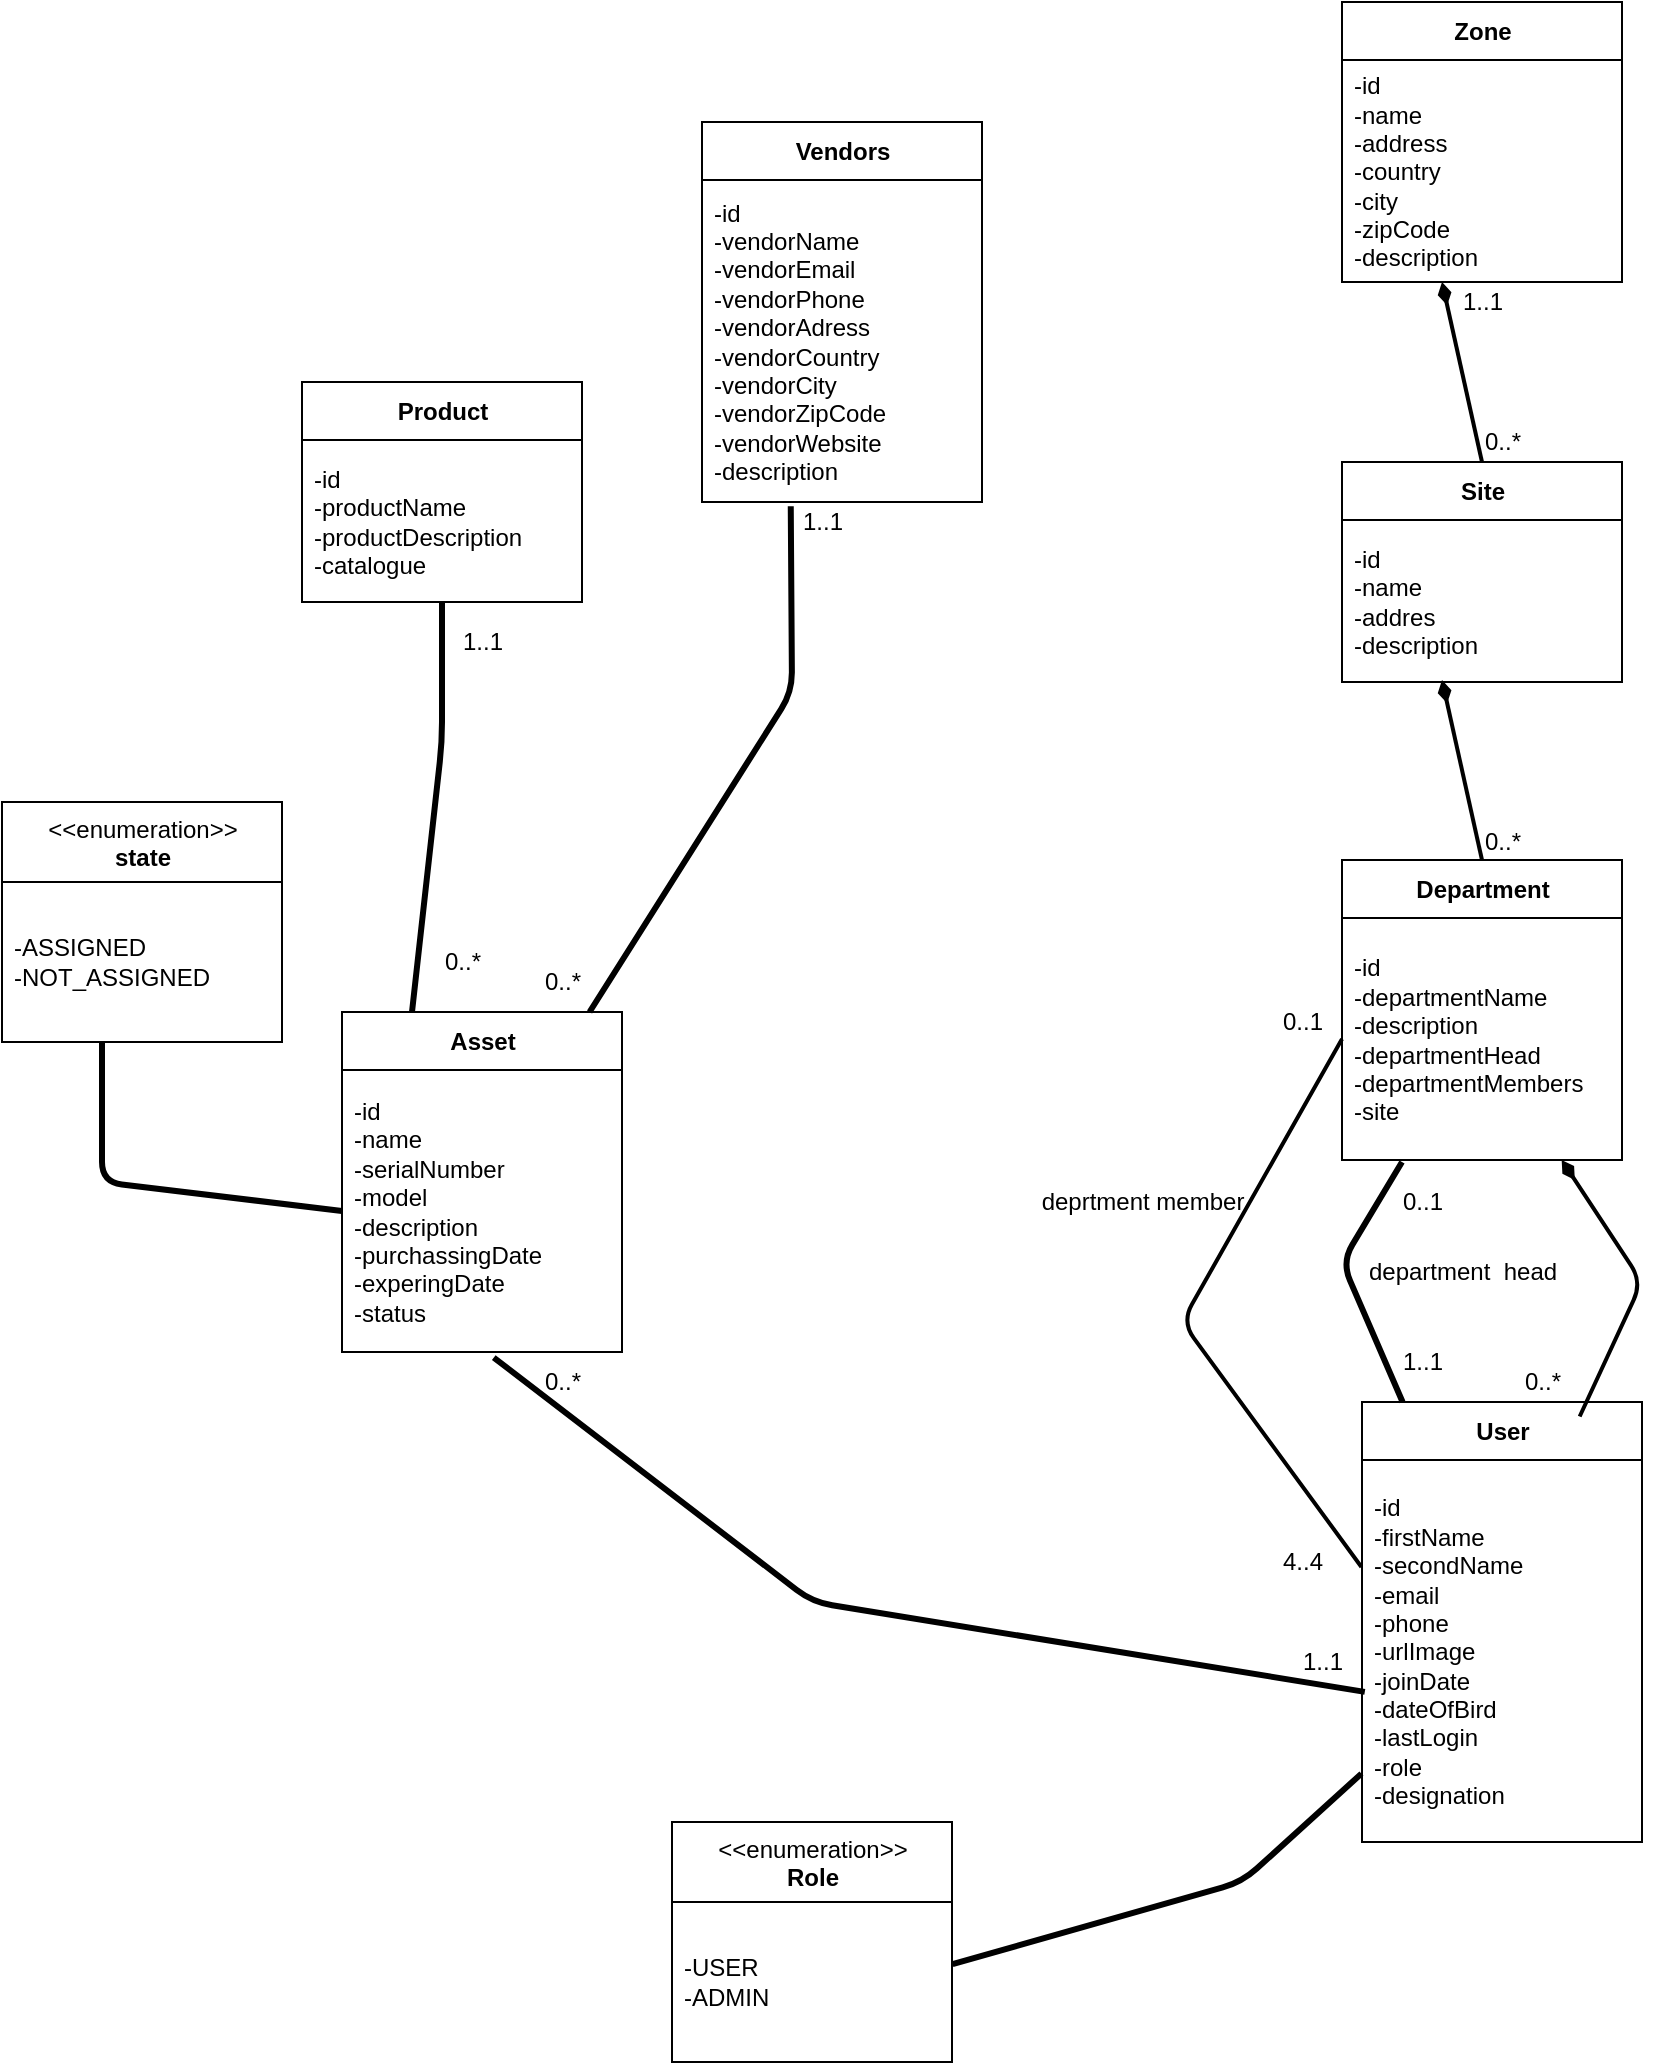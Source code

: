 <mxfile>
    <diagram id="XvxaDtIEJ4wuRrmJbknm" name="Page-1">
        <mxGraphModel dx="956" dy="847" grid="1" gridSize="10" guides="1" tooltips="1" connect="1" arrows="1" fold="1" page="1" pageScale="1" pageWidth="850" pageHeight="1100" math="0" shadow="0">
            <root>
                <mxCell id="0"/>
                <mxCell id="1" parent="0"/>
                <mxCell id="2" value="&amp;lt;&amp;lt;enumeration&amp;gt;&amp;gt;&lt;br&gt;&lt;b&gt;state&lt;/b&gt;" style="swimlane;fontStyle=0;align=center;verticalAlign=top;childLayout=stackLayout;horizontal=1;startSize=40;horizontalStack=0;resizeParent=1;resizeParentMax=0;resizeLast=0;collapsible=0;marginBottom=0;html=1;" parent="1" vertex="1">
                    <mxGeometry x="20" y="410" width="140" height="120" as="geometry"/>
                </mxCell>
                <mxCell id="3" value="-ASSIGNED&lt;br&gt;-NOT_ASSIGNED" style="text;html=1;strokeColor=none;fillColor=none;align=left;verticalAlign=middle;spacingLeft=4;spacingRight=4;overflow=hidden;rotatable=0;points=[[0,0.5],[1,0.5]];portConstraint=eastwest;" parent="2" vertex="1">
                    <mxGeometry y="40" width="140" height="80" as="geometry"/>
                </mxCell>
                <mxCell id="4" value="User" style="swimlane;fontStyle=1;align=center;verticalAlign=middle;childLayout=stackLayout;horizontal=1;startSize=29;horizontalStack=0;resizeParent=1;resizeParentMax=0;resizeLast=0;collapsible=0;marginBottom=0;html=1;" parent="1" vertex="1">
                    <mxGeometry x="700" y="710" width="140" height="220" as="geometry"/>
                </mxCell>
                <mxCell id="5" value="-id&lt;br&gt;-firstName&lt;br&gt;-secondName&lt;br&gt;-email&lt;br&gt;-phone&lt;br&gt;-urlImage&lt;br&gt;-joinDate&lt;br&gt;-dateOfBird&lt;br&gt;-lastLogin&lt;br&gt;-role&lt;br&gt;-designation" style="text;html=1;strokeColor=none;fillColor=none;align=left;verticalAlign=middle;spacingLeft=4;spacingRight=4;overflow=hidden;rotatable=0;points=[[0,0.5],[1,0.5]];portConstraint=eastwest;" parent="4" vertex="1">
                    <mxGeometry y="29" width="140" height="191" as="geometry"/>
                </mxCell>
                <mxCell id="7" value="Department" style="swimlane;fontStyle=1;align=center;verticalAlign=middle;childLayout=stackLayout;horizontal=1;startSize=29;horizontalStack=0;resizeParent=1;resizeParentMax=0;resizeLast=0;collapsible=0;marginBottom=0;html=1;" parent="1" vertex="1">
                    <mxGeometry x="690" y="439" width="140" height="150" as="geometry"/>
                </mxCell>
                <mxCell id="8" value="-id&lt;br&gt;-departmentName&lt;br&gt;-description&lt;br&gt;-departmentHead&lt;br&gt;-departmentMembers&lt;br&gt;-site" style="text;html=1;strokeColor=none;fillColor=none;align=left;verticalAlign=middle;spacingLeft=4;spacingRight=4;overflow=hidden;rotatable=0;points=[[0,0.5],[1,0.5]];portConstraint=eastwest;" parent="7" vertex="1">
                    <mxGeometry y="29" width="140" height="121" as="geometry"/>
                </mxCell>
                <mxCell id="10" value="Product" style="swimlane;fontStyle=1;align=center;verticalAlign=middle;childLayout=stackLayout;horizontal=1;startSize=29;horizontalStack=0;resizeParent=1;resizeParentMax=0;resizeLast=0;collapsible=0;marginBottom=0;html=1;" parent="1" vertex="1">
                    <mxGeometry x="170" y="200" width="140" height="110" as="geometry"/>
                </mxCell>
                <mxCell id="11" value="&lt;div style=&quot;&quot;&gt;-id&lt;/div&gt;&lt;div style=&quot;&quot;&gt;-productName&lt;/div&gt;&lt;div style=&quot;&quot;&gt;-productDescription&lt;/div&gt;&lt;div style=&quot;&quot;&gt;-catalogue&lt;/div&gt;" style="text;html=1;strokeColor=none;fillColor=none;align=left;verticalAlign=middle;spacingLeft=4;spacingRight=4;overflow=hidden;rotatable=0;points=[[0,0.5],[1,0.5]];portConstraint=eastwest;" parent="10" vertex="1">
                    <mxGeometry y="29" width="140" height="81" as="geometry"/>
                </mxCell>
                <mxCell id="13" value="Vendors" style="swimlane;fontStyle=1;align=center;verticalAlign=middle;childLayout=stackLayout;horizontal=1;startSize=29;horizontalStack=0;resizeParent=1;resizeParentMax=0;resizeLast=0;collapsible=0;marginBottom=0;html=1;" parent="1" vertex="1">
                    <mxGeometry x="370" y="70" width="140" height="190" as="geometry"/>
                </mxCell>
                <mxCell id="14" value="-id&lt;br&gt;-vendorName&lt;br&gt;-vendorEmail&lt;br&gt;-vendorPhone&lt;br&gt;-vendorAdress&lt;br&gt;-vendorCountry&lt;br&gt;-vendorCity&lt;br&gt;-vendorZipCode&lt;br&gt;-vendorWebsite&lt;br&gt;-description" style="text;html=1;strokeColor=none;fillColor=none;align=left;verticalAlign=middle;spacingLeft=4;spacingRight=4;overflow=hidden;rotatable=0;points=[[0,0.5],[1,0.5]];portConstraint=eastwest;" parent="13" vertex="1">
                    <mxGeometry y="29" width="140" height="161" as="geometry"/>
                </mxCell>
                <mxCell id="16" value="Site" style="swimlane;fontStyle=1;align=center;verticalAlign=middle;childLayout=stackLayout;horizontal=1;startSize=29;horizontalStack=0;resizeParent=1;resizeParentMax=0;resizeLast=0;collapsible=0;marginBottom=0;html=1;" parent="1" vertex="1">
                    <mxGeometry x="690" y="240" width="140" height="110" as="geometry"/>
                </mxCell>
                <mxCell id="17" value="-id&lt;br&gt;-name&lt;br&gt;-addres&lt;br&gt;-description" style="text;html=1;strokeColor=none;fillColor=none;align=left;verticalAlign=middle;spacingLeft=4;spacingRight=4;overflow=hidden;rotatable=0;points=[[0,0.5],[1,0.5]];portConstraint=eastwest;" parent="16" vertex="1">
                    <mxGeometry y="29" width="140" height="81" as="geometry"/>
                </mxCell>
                <mxCell id="19" value="Zone" style="swimlane;fontStyle=1;align=center;verticalAlign=middle;childLayout=stackLayout;horizontal=1;startSize=29;horizontalStack=0;resizeParent=1;resizeParentMax=0;resizeLast=0;collapsible=0;marginBottom=0;html=1;" parent="1" vertex="1">
                    <mxGeometry x="690" y="10" width="140" height="140" as="geometry"/>
                </mxCell>
                <mxCell id="20" value="-id&lt;br&gt;-name&lt;br&gt;-address&lt;br&gt;-country&lt;br&gt;-city&lt;br&gt;-zipCode&lt;br&gt;-description" style="text;html=1;strokeColor=none;fillColor=none;align=left;verticalAlign=middle;spacingLeft=4;spacingRight=4;overflow=hidden;rotatable=0;points=[[0,0.5],[1,0.5]];portConstraint=eastwest;" parent="19" vertex="1">
                    <mxGeometry y="29" width="140" height="111" as="geometry"/>
                </mxCell>
                <mxCell id="23" value="Asset" style="swimlane;fontStyle=1;align=center;verticalAlign=middle;childLayout=stackLayout;horizontal=1;startSize=29;horizontalStack=0;resizeParent=1;resizeParentMax=0;resizeLast=0;collapsible=0;marginBottom=0;html=1;" parent="1" vertex="1">
                    <mxGeometry x="190" y="515" width="140" height="170" as="geometry"/>
                </mxCell>
                <mxCell id="24" value="-id&lt;br&gt;-name&lt;br&gt;-serialNumber&lt;br&gt;-model&lt;br&gt;-description&lt;br&gt;-purchassingDate&lt;br&gt;-experingDate&lt;br&gt;-status" style="text;html=1;strokeColor=none;fillColor=none;align=left;verticalAlign=middle;spacingLeft=4;spacingRight=4;overflow=hidden;rotatable=0;points=[[0,0.5],[1,0.5]];portConstraint=eastwest;" parent="23" vertex="1">
                    <mxGeometry y="29" width="140" height="141" as="geometry"/>
                </mxCell>
                <mxCell id="27" value="" style="endArrow=none;startArrow=diamondThin;endFill=0;startFill=1;html=1;verticalAlign=bottom;labelBackgroundColor=none;strokeWidth=2;entryX=0.5;entryY=0;entryDx=0;entryDy=0;" parent="1" target="16" edge="1">
                    <mxGeometry width="160" relative="1" as="geometry">
                        <mxPoint x="740" y="150" as="sourcePoint"/>
                        <mxPoint x="880" y="190" as="targetPoint"/>
                    </mxGeometry>
                </mxCell>
                <mxCell id="32" value="" style="endArrow=none;startArrow=none;endFill=0;startFill=0;endSize=8;html=1;verticalAlign=bottom;labelBackgroundColor=none;strokeWidth=3;entryX=0;entryY=0.5;entryDx=0;entryDy=0;" parent="1" target="24" edge="1">
                    <mxGeometry width="160" relative="1" as="geometry">
                        <mxPoint x="70" y="530" as="sourcePoint"/>
                        <mxPoint x="82.414" y="620" as="targetPoint"/>
                        <Array as="points">
                            <mxPoint x="70" y="600"/>
                        </Array>
                    </mxGeometry>
                </mxCell>
                <mxCell id="33" value="" style="endArrow=none;startArrow=diamondThin;endFill=0;startFill=1;html=1;verticalAlign=bottom;labelBackgroundColor=none;strokeWidth=2;entryX=0.5;entryY=0;entryDx=0;entryDy=0;" parent="1" edge="1">
                    <mxGeometry width="160" relative="1" as="geometry">
                        <mxPoint x="740" y="349" as="sourcePoint"/>
                        <mxPoint x="760" y="439" as="targetPoint"/>
                    </mxGeometry>
                </mxCell>
                <mxCell id="34" value="" style="endArrow=none;startArrow=diamondThin;endFill=0;startFill=1;html=1;verticalAlign=bottom;labelBackgroundColor=none;strokeWidth=2;entryX=0.971;entryY=1.075;entryDx=0;entryDy=0;entryPerimeter=0;" parent="1" source="8" target="45" edge="1">
                    <mxGeometry width="160" relative="1" as="geometry">
                        <mxPoint x="620" y="610" as="sourcePoint"/>
                        <mxPoint x="810" y="700" as="targetPoint"/>
                        <Array as="points">
                            <mxPoint x="840" y="650"/>
                        </Array>
                    </mxGeometry>
                </mxCell>
                <mxCell id="36" value="" style="endArrow=none;startArrow=none;endFill=0;startFill=0;endSize=8;html=1;verticalAlign=bottom;labelBackgroundColor=none;strokeWidth=3;entryX=0.25;entryY=0;entryDx=0;entryDy=0;" parent="1" target="23" edge="1">
                    <mxGeometry width="160" relative="1" as="geometry">
                        <mxPoint x="240" y="310" as="sourcePoint"/>
                        <mxPoint x="360" y="394.5" as="targetPoint"/>
                        <Array as="points">
                            <mxPoint x="240" y="380"/>
                        </Array>
                    </mxGeometry>
                </mxCell>
                <mxCell id="37" value="" style="endArrow=none;startArrow=none;endFill=0;startFill=0;endSize=8;html=1;verticalAlign=bottom;labelBackgroundColor=none;strokeWidth=3;exitX=0.317;exitY=1.013;exitDx=0;exitDy=0;exitPerimeter=0;" parent="1" source="14" target="23" edge="1">
                    <mxGeometry width="160" relative="1" as="geometry">
                        <mxPoint x="415" y="285" as="sourcePoint"/>
                        <mxPoint x="400" y="490" as="targetPoint"/>
                        <Array as="points">
                            <mxPoint x="415" y="355"/>
                        </Array>
                    </mxGeometry>
                </mxCell>
                <mxCell id="38" value="" style="endArrow=none;startArrow=none;endFill=0;startFill=0;endSize=8;html=1;verticalAlign=bottom;labelBackgroundColor=none;strokeWidth=3;entryX=0.542;entryY=1.02;entryDx=0;entryDy=0;entryPerimeter=0;exitX=0.01;exitY=0.607;exitDx=0;exitDy=0;exitPerimeter=0;" parent="1" source="5" target="24" edge="1">
                    <mxGeometry width="160" relative="1" as="geometry">
                        <mxPoint x="425.22" y="740" as="sourcePoint"/>
                        <mxPoint x="323.996" y="970" as="targetPoint"/>
                        <Array as="points">
                            <mxPoint x="425.22" y="810"/>
                        </Array>
                    </mxGeometry>
                </mxCell>
                <mxCell id="39" value="&amp;lt;&amp;lt;enumeration&amp;gt;&amp;gt;&lt;br&gt;&lt;b&gt;Role&lt;/b&gt;" style="swimlane;fontStyle=0;align=center;verticalAlign=top;childLayout=stackLayout;horizontal=1;startSize=40;horizontalStack=0;resizeParent=1;resizeParentMax=0;resizeLast=0;collapsible=0;marginBottom=0;html=1;" parent="1" vertex="1">
                    <mxGeometry x="355" y="920" width="140" height="120" as="geometry"/>
                </mxCell>
                <mxCell id="40" value="-USER&lt;br&gt;-ADMIN" style="text;html=1;strokeColor=none;fillColor=none;align=left;verticalAlign=middle;spacingLeft=4;spacingRight=4;overflow=hidden;rotatable=0;points=[[0,0.5],[1,0.5]];portConstraint=eastwest;" parent="39" vertex="1">
                    <mxGeometry y="40" width="140" height="80" as="geometry"/>
                </mxCell>
                <mxCell id="41" value="" style="endArrow=none;startArrow=none;endFill=0;startFill=0;endSize=8;html=1;verticalAlign=bottom;labelBackgroundColor=none;strokeWidth=3;entryX=1.002;entryY=0.388;entryDx=0;entryDy=0;entryPerimeter=0;exitX=-0.002;exitY=0.821;exitDx=0;exitDy=0;exitPerimeter=0;" parent="1" source="5" target="40" edge="1">
                    <mxGeometry width="160" relative="1" as="geometry">
                        <mxPoint x="690" y="900" as="sourcePoint"/>
                        <mxPoint x="810" y="984.5" as="targetPoint"/>
                        <Array as="points">
                            <mxPoint x="640" y="950"/>
                        </Array>
                    </mxGeometry>
                </mxCell>
                <mxCell id="42" value="0..*" style="text;html=1;align=center;verticalAlign=middle;resizable=0;points=[];autosize=1;strokeColor=none;fillColor=none;" parent="1" vertex="1">
                    <mxGeometry x="750" y="215" width="40" height="30" as="geometry"/>
                </mxCell>
                <mxCell id="43" value="1..1" style="text;html=1;align=center;verticalAlign=middle;resizable=0;points=[];autosize=1;strokeColor=none;fillColor=none;" parent="1" vertex="1">
                    <mxGeometry x="740" y="145" width="40" height="30" as="geometry"/>
                </mxCell>
                <mxCell id="44" value="0..*" style="text;html=1;align=center;verticalAlign=middle;resizable=0;points=[];autosize=1;strokeColor=none;fillColor=none;" parent="1" vertex="1">
                    <mxGeometry x="750" y="415" width="40" height="30" as="geometry"/>
                </mxCell>
                <mxCell id="45" value="0..*" style="text;html=1;align=center;verticalAlign=middle;resizable=0;points=[];autosize=1;strokeColor=none;fillColor=none;" parent="1" vertex="1">
                    <mxGeometry x="770" y="685" width="40" height="30" as="geometry"/>
                </mxCell>
                <mxCell id="46" value="0..*" style="text;html=1;align=center;verticalAlign=middle;resizable=0;points=[];autosize=1;strokeColor=none;fillColor=none;" parent="1" vertex="1">
                    <mxGeometry x="280" y="685" width="40" height="30" as="geometry"/>
                </mxCell>
                <mxCell id="47" value="1..1" style="text;html=1;align=center;verticalAlign=middle;resizable=0;points=[];autosize=1;strokeColor=none;fillColor=none;" parent="1" vertex="1">
                    <mxGeometry x="660" y="825" width="40" height="30" as="geometry"/>
                </mxCell>
                <mxCell id="48" value="1..1" style="text;html=1;align=center;verticalAlign=middle;resizable=0;points=[];autosize=1;strokeColor=none;fillColor=none;" parent="1" vertex="1">
                    <mxGeometry x="240" y="315" width="40" height="30" as="geometry"/>
                </mxCell>
                <mxCell id="49" value="0..*" style="text;html=1;align=center;verticalAlign=middle;resizable=0;points=[];autosize=1;strokeColor=none;fillColor=none;" parent="1" vertex="1">
                    <mxGeometry x="230" y="475" width="40" height="30" as="geometry"/>
                </mxCell>
                <mxCell id="50" value="1..1" style="text;html=1;align=center;verticalAlign=middle;resizable=0;points=[];autosize=1;strokeColor=none;fillColor=none;" parent="1" vertex="1">
                    <mxGeometry x="410" y="255" width="40" height="30" as="geometry"/>
                </mxCell>
                <mxCell id="51" value="0..*" style="text;html=1;align=center;verticalAlign=middle;resizable=0;points=[];autosize=1;strokeColor=none;fillColor=none;" parent="1" vertex="1">
                    <mxGeometry x="280" y="485" width="40" height="30" as="geometry"/>
                </mxCell>
                <mxCell id="52" value="" style="endArrow=none;startArrow=none;endFill=0;startFill=0;endSize=8;html=1;verticalAlign=bottom;labelBackgroundColor=none;strokeWidth=3;exitX=0.145;exitY=0;exitDx=0;exitDy=0;exitPerimeter=0;" edge="1" parent="1" source="4">
                    <mxGeometry width="160" relative="1" as="geometry">
                        <mxPoint x="654.44" y="520.001" as="sourcePoint"/>
                        <mxPoint x="720" y="590" as="targetPoint"/>
                        <Array as="points">
                            <mxPoint x="690" y="640"/>
                        </Array>
                    </mxGeometry>
                </mxCell>
                <mxCell id="53" value="department&amp;nbsp; head" style="text;html=1;align=center;verticalAlign=middle;resizable=0;points=[];autosize=1;strokeColor=none;fillColor=none;" vertex="1" parent="1">
                    <mxGeometry x="690" y="630" width="120" height="30" as="geometry"/>
                </mxCell>
                <mxCell id="57" style="edgeStyle=none;html=1;exitX=0;exitY=0.5;exitDx=0;exitDy=0;endArrow=none;endFill=0;strokeWidth=2;entryX=-0.002;entryY=0.28;entryDx=0;entryDy=0;entryPerimeter=0;" edge="1" parent="1" source="8" target="5">
                    <mxGeometry relative="1" as="geometry">
                        <mxPoint x="670" y="790" as="targetPoint"/>
                        <Array as="points">
                            <mxPoint x="610" y="670"/>
                        </Array>
                    </mxGeometry>
                </mxCell>
                <mxCell id="58" value="deprtment member" style="text;html=1;align=center;verticalAlign=middle;resizable=0;points=[];autosize=1;strokeColor=none;fillColor=none;" vertex="1" parent="1">
                    <mxGeometry x="530" y="595" width="120" height="30" as="geometry"/>
                </mxCell>
                <mxCell id="59" value="0..1" style="text;html=1;align=center;verticalAlign=middle;resizable=0;points=[];autosize=1;strokeColor=none;fillColor=none;" vertex="1" parent="1">
                    <mxGeometry x="650" y="505" width="40" height="30" as="geometry"/>
                </mxCell>
                <mxCell id="60" value="4..4" style="text;html=1;align=center;verticalAlign=middle;resizable=0;points=[];autosize=1;strokeColor=none;fillColor=none;" vertex="1" parent="1">
                    <mxGeometry x="650" y="775" width="40" height="30" as="geometry"/>
                </mxCell>
                <mxCell id="61" value="1..1" style="text;html=1;align=center;verticalAlign=middle;resizable=0;points=[];autosize=1;strokeColor=none;fillColor=none;" vertex="1" parent="1">
                    <mxGeometry x="710" y="675" width="40" height="30" as="geometry"/>
                </mxCell>
                <mxCell id="62" value="0..1" style="text;html=1;align=center;verticalAlign=middle;resizable=0;points=[];autosize=1;strokeColor=none;fillColor=none;" vertex="1" parent="1">
                    <mxGeometry x="710" y="595" width="40" height="30" as="geometry"/>
                </mxCell>
            </root>
        </mxGraphModel>
    </diagram>
</mxfile>